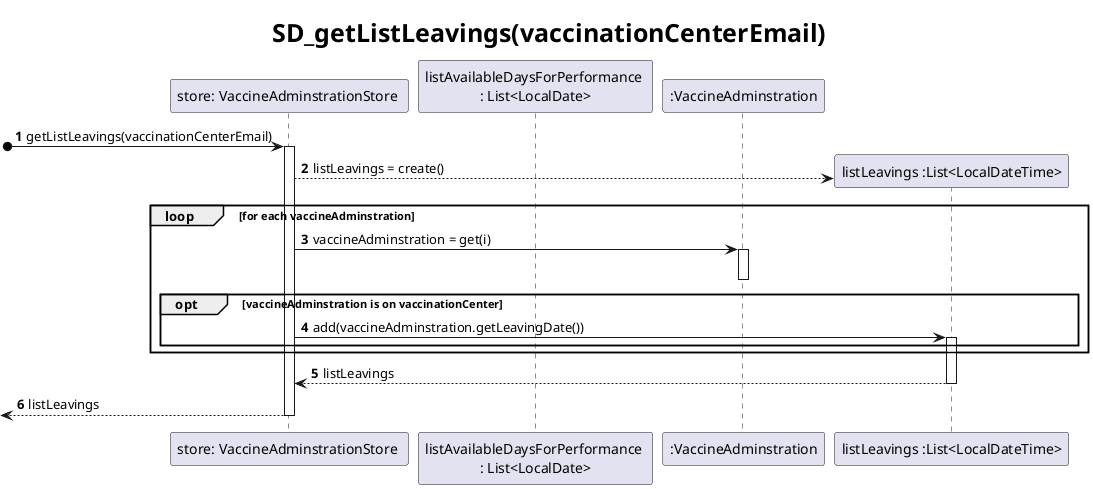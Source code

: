 @startuml
autonumber

skinparam titleFontSize 25


participant "store: VaccineAdminstrationStore " as VAStore
participant "listLeavings :List<LocalDateTime>" as listLeavings
participant "listAvailableDaysForPerformance \n: List<LocalDate>" as listAvailableDaysForPerformance
participant ":VaccineAdminstration" as vaccineAdminstration
participant "listLeavings \n: List<LocalDateTime>" as listLeavings



title : SD_getListLeavings(vaccinationCenterEmail)
'1'
[o-> VAStore : getListLeavings(vaccinationCenterEmail)
activate VAStore

'2'
VAStore --> listLeavings ** : listLeavings = create()

loop for each vaccineAdminstration
'3'
VAStore -> vaccineAdminstration : vaccineAdminstration = get(i)
activate vaccineAdminstration
deactivate vaccineAdminstration

opt vaccineAdminstration is on vaccinationCenter
'4'
VAStore -> listLeavings : add(vaccineAdminstration.getLeavingDate())
activate listLeavings

end opt
end loop
'5'
return listLeavings
deactivate listLeavings

'6'
[<-- VAStore : listLeavings

deactivate VAStore















@enduml